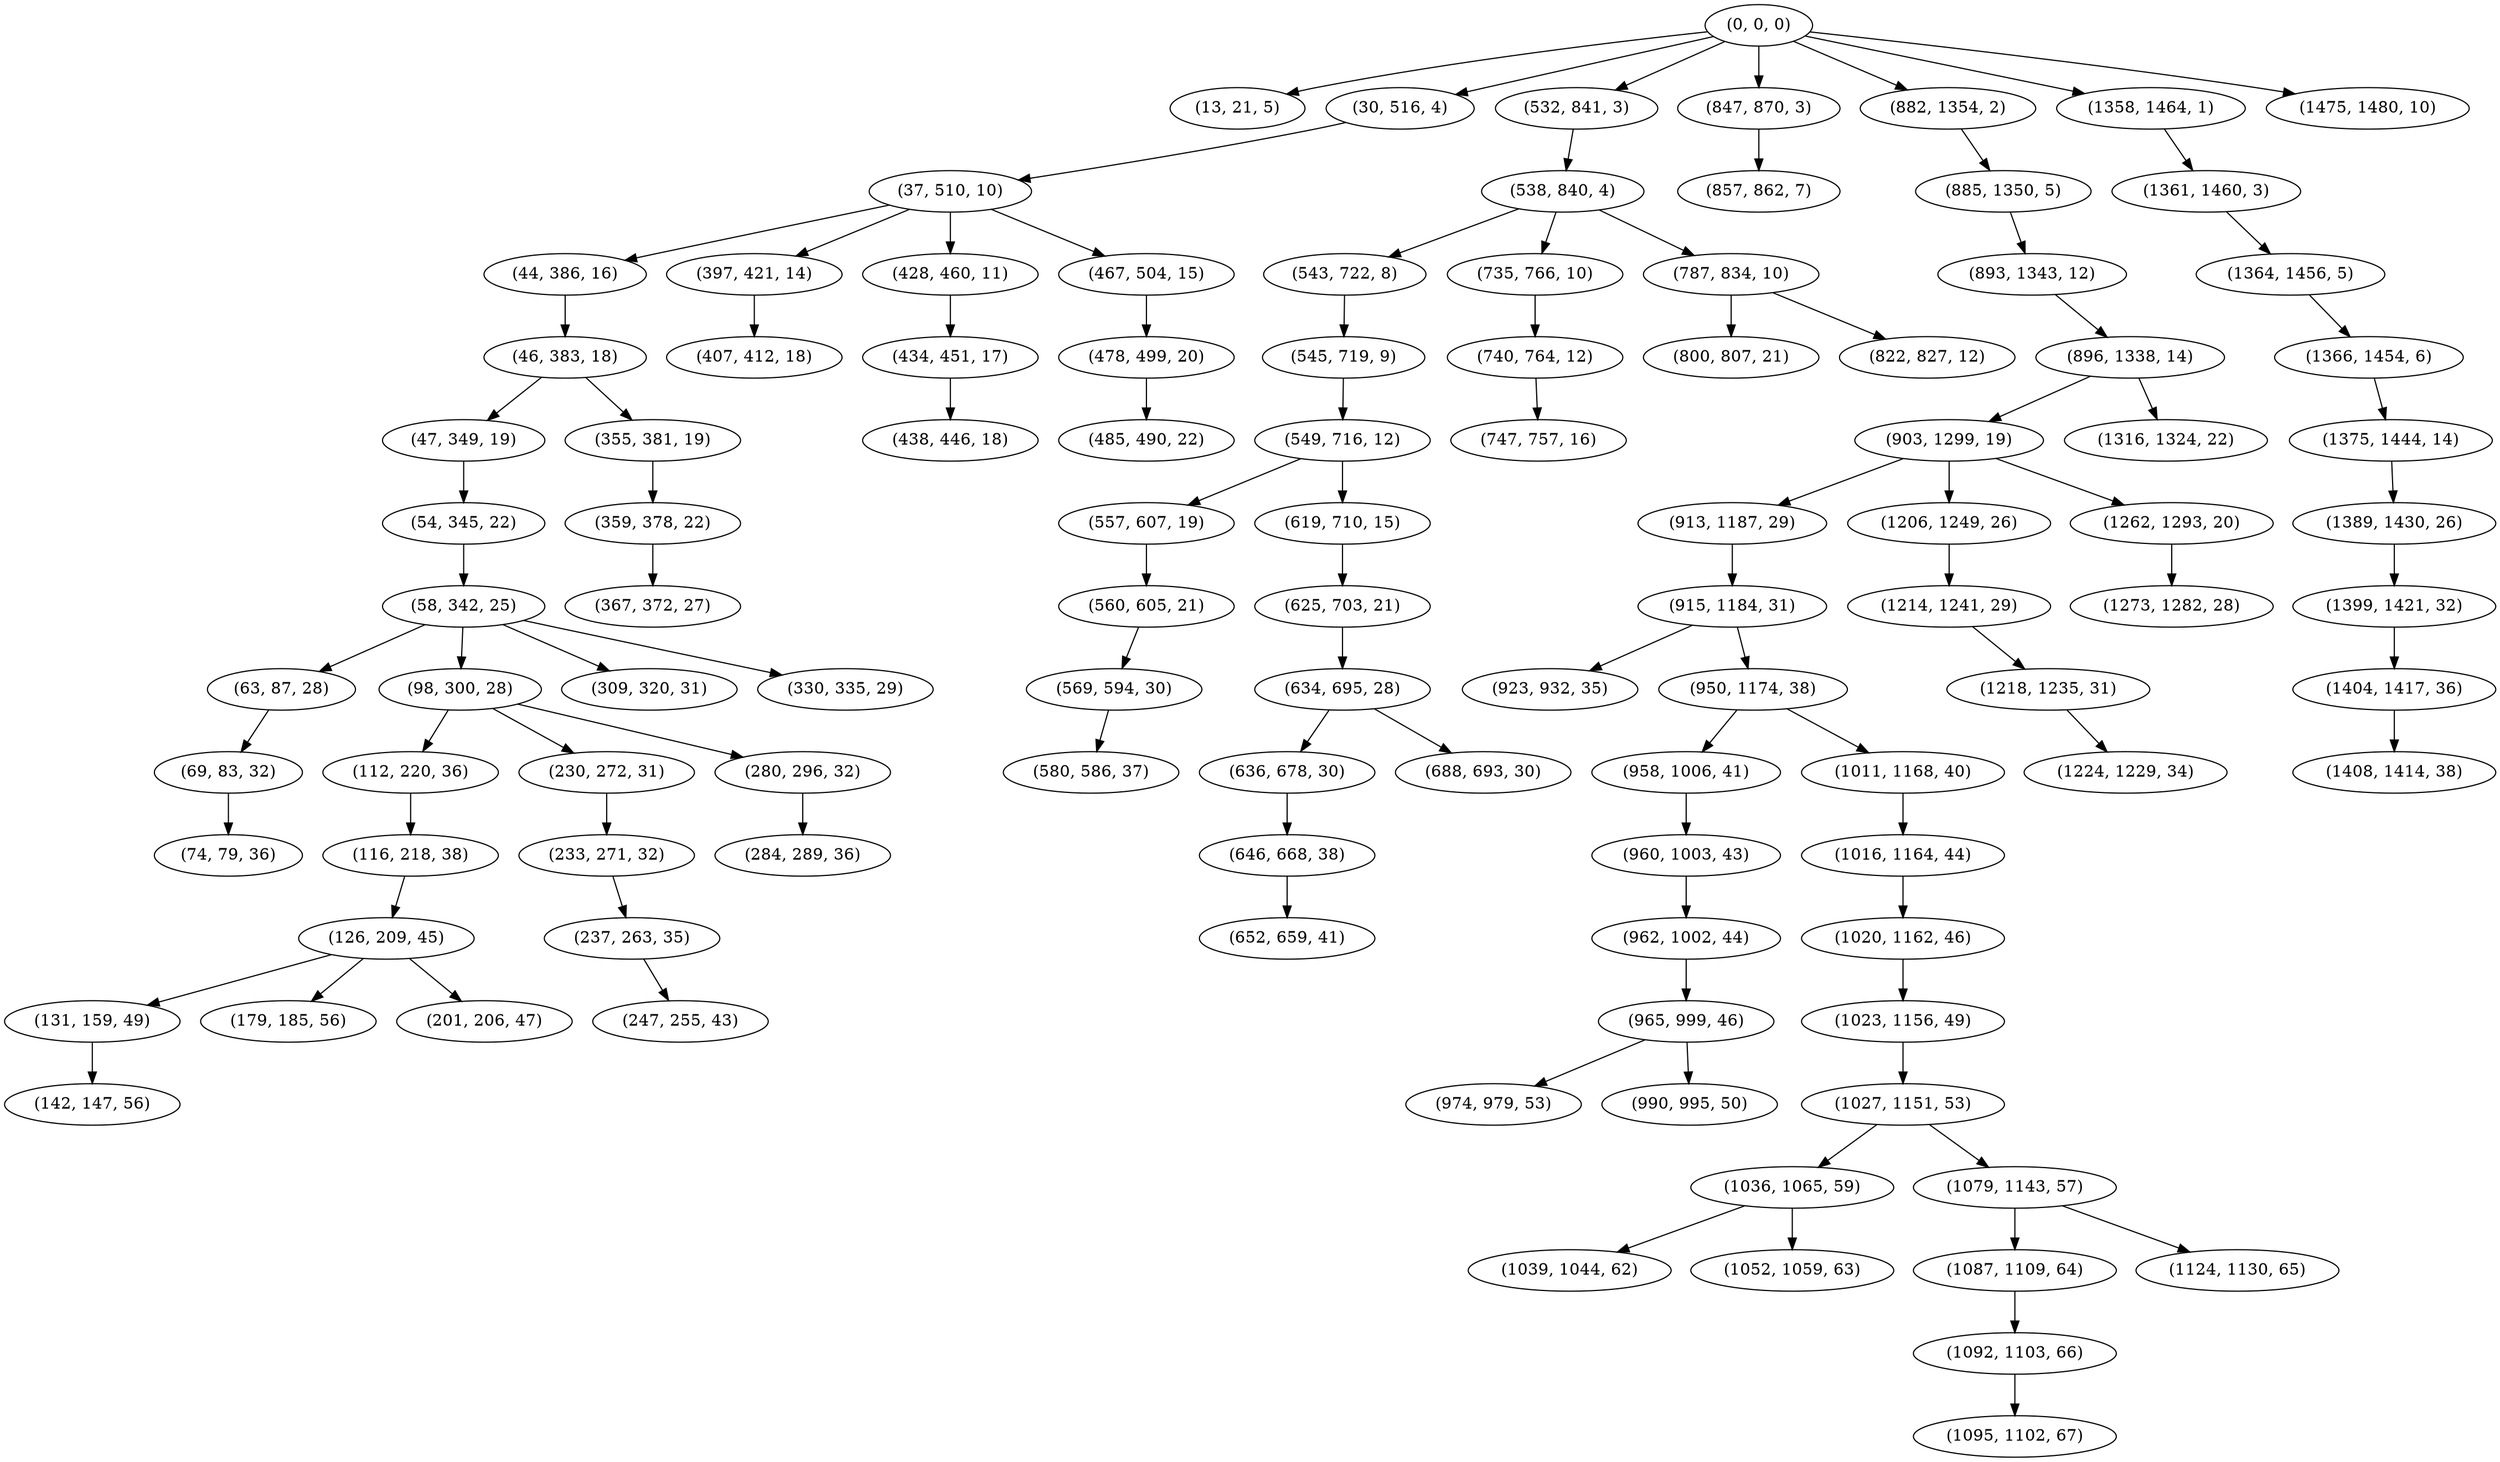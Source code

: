 digraph tree {
    "(0, 0, 0)";
    "(13, 21, 5)";
    "(30, 516, 4)";
    "(37, 510, 10)";
    "(44, 386, 16)";
    "(46, 383, 18)";
    "(47, 349, 19)";
    "(54, 345, 22)";
    "(58, 342, 25)";
    "(63, 87, 28)";
    "(69, 83, 32)";
    "(74, 79, 36)";
    "(98, 300, 28)";
    "(112, 220, 36)";
    "(116, 218, 38)";
    "(126, 209, 45)";
    "(131, 159, 49)";
    "(142, 147, 56)";
    "(179, 185, 56)";
    "(201, 206, 47)";
    "(230, 272, 31)";
    "(233, 271, 32)";
    "(237, 263, 35)";
    "(247, 255, 43)";
    "(280, 296, 32)";
    "(284, 289, 36)";
    "(309, 320, 31)";
    "(330, 335, 29)";
    "(355, 381, 19)";
    "(359, 378, 22)";
    "(367, 372, 27)";
    "(397, 421, 14)";
    "(407, 412, 18)";
    "(428, 460, 11)";
    "(434, 451, 17)";
    "(438, 446, 18)";
    "(467, 504, 15)";
    "(478, 499, 20)";
    "(485, 490, 22)";
    "(532, 841, 3)";
    "(538, 840, 4)";
    "(543, 722, 8)";
    "(545, 719, 9)";
    "(549, 716, 12)";
    "(557, 607, 19)";
    "(560, 605, 21)";
    "(569, 594, 30)";
    "(580, 586, 37)";
    "(619, 710, 15)";
    "(625, 703, 21)";
    "(634, 695, 28)";
    "(636, 678, 30)";
    "(646, 668, 38)";
    "(652, 659, 41)";
    "(688, 693, 30)";
    "(735, 766, 10)";
    "(740, 764, 12)";
    "(747, 757, 16)";
    "(787, 834, 10)";
    "(800, 807, 21)";
    "(822, 827, 12)";
    "(847, 870, 3)";
    "(857, 862, 7)";
    "(882, 1354, 2)";
    "(885, 1350, 5)";
    "(893, 1343, 12)";
    "(896, 1338, 14)";
    "(903, 1299, 19)";
    "(913, 1187, 29)";
    "(915, 1184, 31)";
    "(923, 932, 35)";
    "(950, 1174, 38)";
    "(958, 1006, 41)";
    "(960, 1003, 43)";
    "(962, 1002, 44)";
    "(965, 999, 46)";
    "(974, 979, 53)";
    "(990, 995, 50)";
    "(1011, 1168, 40)";
    "(1016, 1164, 44)";
    "(1020, 1162, 46)";
    "(1023, 1156, 49)";
    "(1027, 1151, 53)";
    "(1036, 1065, 59)";
    "(1039, 1044, 62)";
    "(1052, 1059, 63)";
    "(1079, 1143, 57)";
    "(1087, 1109, 64)";
    "(1092, 1103, 66)";
    "(1095, 1102, 67)";
    "(1124, 1130, 65)";
    "(1206, 1249, 26)";
    "(1214, 1241, 29)";
    "(1218, 1235, 31)";
    "(1224, 1229, 34)";
    "(1262, 1293, 20)";
    "(1273, 1282, 28)";
    "(1316, 1324, 22)";
    "(1358, 1464, 1)";
    "(1361, 1460, 3)";
    "(1364, 1456, 5)";
    "(1366, 1454, 6)";
    "(1375, 1444, 14)";
    "(1389, 1430, 26)";
    "(1399, 1421, 32)";
    "(1404, 1417, 36)";
    "(1408, 1414, 38)";
    "(1475, 1480, 10)";
    "(0, 0, 0)" -> "(13, 21, 5)";
    "(0, 0, 0)" -> "(30, 516, 4)";
    "(0, 0, 0)" -> "(532, 841, 3)";
    "(0, 0, 0)" -> "(847, 870, 3)";
    "(0, 0, 0)" -> "(882, 1354, 2)";
    "(0, 0, 0)" -> "(1358, 1464, 1)";
    "(0, 0, 0)" -> "(1475, 1480, 10)";
    "(30, 516, 4)" -> "(37, 510, 10)";
    "(37, 510, 10)" -> "(44, 386, 16)";
    "(37, 510, 10)" -> "(397, 421, 14)";
    "(37, 510, 10)" -> "(428, 460, 11)";
    "(37, 510, 10)" -> "(467, 504, 15)";
    "(44, 386, 16)" -> "(46, 383, 18)";
    "(46, 383, 18)" -> "(47, 349, 19)";
    "(46, 383, 18)" -> "(355, 381, 19)";
    "(47, 349, 19)" -> "(54, 345, 22)";
    "(54, 345, 22)" -> "(58, 342, 25)";
    "(58, 342, 25)" -> "(63, 87, 28)";
    "(58, 342, 25)" -> "(98, 300, 28)";
    "(58, 342, 25)" -> "(309, 320, 31)";
    "(58, 342, 25)" -> "(330, 335, 29)";
    "(63, 87, 28)" -> "(69, 83, 32)";
    "(69, 83, 32)" -> "(74, 79, 36)";
    "(98, 300, 28)" -> "(112, 220, 36)";
    "(98, 300, 28)" -> "(230, 272, 31)";
    "(98, 300, 28)" -> "(280, 296, 32)";
    "(112, 220, 36)" -> "(116, 218, 38)";
    "(116, 218, 38)" -> "(126, 209, 45)";
    "(126, 209, 45)" -> "(131, 159, 49)";
    "(126, 209, 45)" -> "(179, 185, 56)";
    "(126, 209, 45)" -> "(201, 206, 47)";
    "(131, 159, 49)" -> "(142, 147, 56)";
    "(230, 272, 31)" -> "(233, 271, 32)";
    "(233, 271, 32)" -> "(237, 263, 35)";
    "(237, 263, 35)" -> "(247, 255, 43)";
    "(280, 296, 32)" -> "(284, 289, 36)";
    "(355, 381, 19)" -> "(359, 378, 22)";
    "(359, 378, 22)" -> "(367, 372, 27)";
    "(397, 421, 14)" -> "(407, 412, 18)";
    "(428, 460, 11)" -> "(434, 451, 17)";
    "(434, 451, 17)" -> "(438, 446, 18)";
    "(467, 504, 15)" -> "(478, 499, 20)";
    "(478, 499, 20)" -> "(485, 490, 22)";
    "(532, 841, 3)" -> "(538, 840, 4)";
    "(538, 840, 4)" -> "(543, 722, 8)";
    "(538, 840, 4)" -> "(735, 766, 10)";
    "(538, 840, 4)" -> "(787, 834, 10)";
    "(543, 722, 8)" -> "(545, 719, 9)";
    "(545, 719, 9)" -> "(549, 716, 12)";
    "(549, 716, 12)" -> "(557, 607, 19)";
    "(549, 716, 12)" -> "(619, 710, 15)";
    "(557, 607, 19)" -> "(560, 605, 21)";
    "(560, 605, 21)" -> "(569, 594, 30)";
    "(569, 594, 30)" -> "(580, 586, 37)";
    "(619, 710, 15)" -> "(625, 703, 21)";
    "(625, 703, 21)" -> "(634, 695, 28)";
    "(634, 695, 28)" -> "(636, 678, 30)";
    "(634, 695, 28)" -> "(688, 693, 30)";
    "(636, 678, 30)" -> "(646, 668, 38)";
    "(646, 668, 38)" -> "(652, 659, 41)";
    "(735, 766, 10)" -> "(740, 764, 12)";
    "(740, 764, 12)" -> "(747, 757, 16)";
    "(787, 834, 10)" -> "(800, 807, 21)";
    "(787, 834, 10)" -> "(822, 827, 12)";
    "(847, 870, 3)" -> "(857, 862, 7)";
    "(882, 1354, 2)" -> "(885, 1350, 5)";
    "(885, 1350, 5)" -> "(893, 1343, 12)";
    "(893, 1343, 12)" -> "(896, 1338, 14)";
    "(896, 1338, 14)" -> "(903, 1299, 19)";
    "(896, 1338, 14)" -> "(1316, 1324, 22)";
    "(903, 1299, 19)" -> "(913, 1187, 29)";
    "(903, 1299, 19)" -> "(1206, 1249, 26)";
    "(903, 1299, 19)" -> "(1262, 1293, 20)";
    "(913, 1187, 29)" -> "(915, 1184, 31)";
    "(915, 1184, 31)" -> "(923, 932, 35)";
    "(915, 1184, 31)" -> "(950, 1174, 38)";
    "(950, 1174, 38)" -> "(958, 1006, 41)";
    "(950, 1174, 38)" -> "(1011, 1168, 40)";
    "(958, 1006, 41)" -> "(960, 1003, 43)";
    "(960, 1003, 43)" -> "(962, 1002, 44)";
    "(962, 1002, 44)" -> "(965, 999, 46)";
    "(965, 999, 46)" -> "(974, 979, 53)";
    "(965, 999, 46)" -> "(990, 995, 50)";
    "(1011, 1168, 40)" -> "(1016, 1164, 44)";
    "(1016, 1164, 44)" -> "(1020, 1162, 46)";
    "(1020, 1162, 46)" -> "(1023, 1156, 49)";
    "(1023, 1156, 49)" -> "(1027, 1151, 53)";
    "(1027, 1151, 53)" -> "(1036, 1065, 59)";
    "(1027, 1151, 53)" -> "(1079, 1143, 57)";
    "(1036, 1065, 59)" -> "(1039, 1044, 62)";
    "(1036, 1065, 59)" -> "(1052, 1059, 63)";
    "(1079, 1143, 57)" -> "(1087, 1109, 64)";
    "(1079, 1143, 57)" -> "(1124, 1130, 65)";
    "(1087, 1109, 64)" -> "(1092, 1103, 66)";
    "(1092, 1103, 66)" -> "(1095, 1102, 67)";
    "(1206, 1249, 26)" -> "(1214, 1241, 29)";
    "(1214, 1241, 29)" -> "(1218, 1235, 31)";
    "(1218, 1235, 31)" -> "(1224, 1229, 34)";
    "(1262, 1293, 20)" -> "(1273, 1282, 28)";
    "(1358, 1464, 1)" -> "(1361, 1460, 3)";
    "(1361, 1460, 3)" -> "(1364, 1456, 5)";
    "(1364, 1456, 5)" -> "(1366, 1454, 6)";
    "(1366, 1454, 6)" -> "(1375, 1444, 14)";
    "(1375, 1444, 14)" -> "(1389, 1430, 26)";
    "(1389, 1430, 26)" -> "(1399, 1421, 32)";
    "(1399, 1421, 32)" -> "(1404, 1417, 36)";
    "(1404, 1417, 36)" -> "(1408, 1414, 38)";
}
